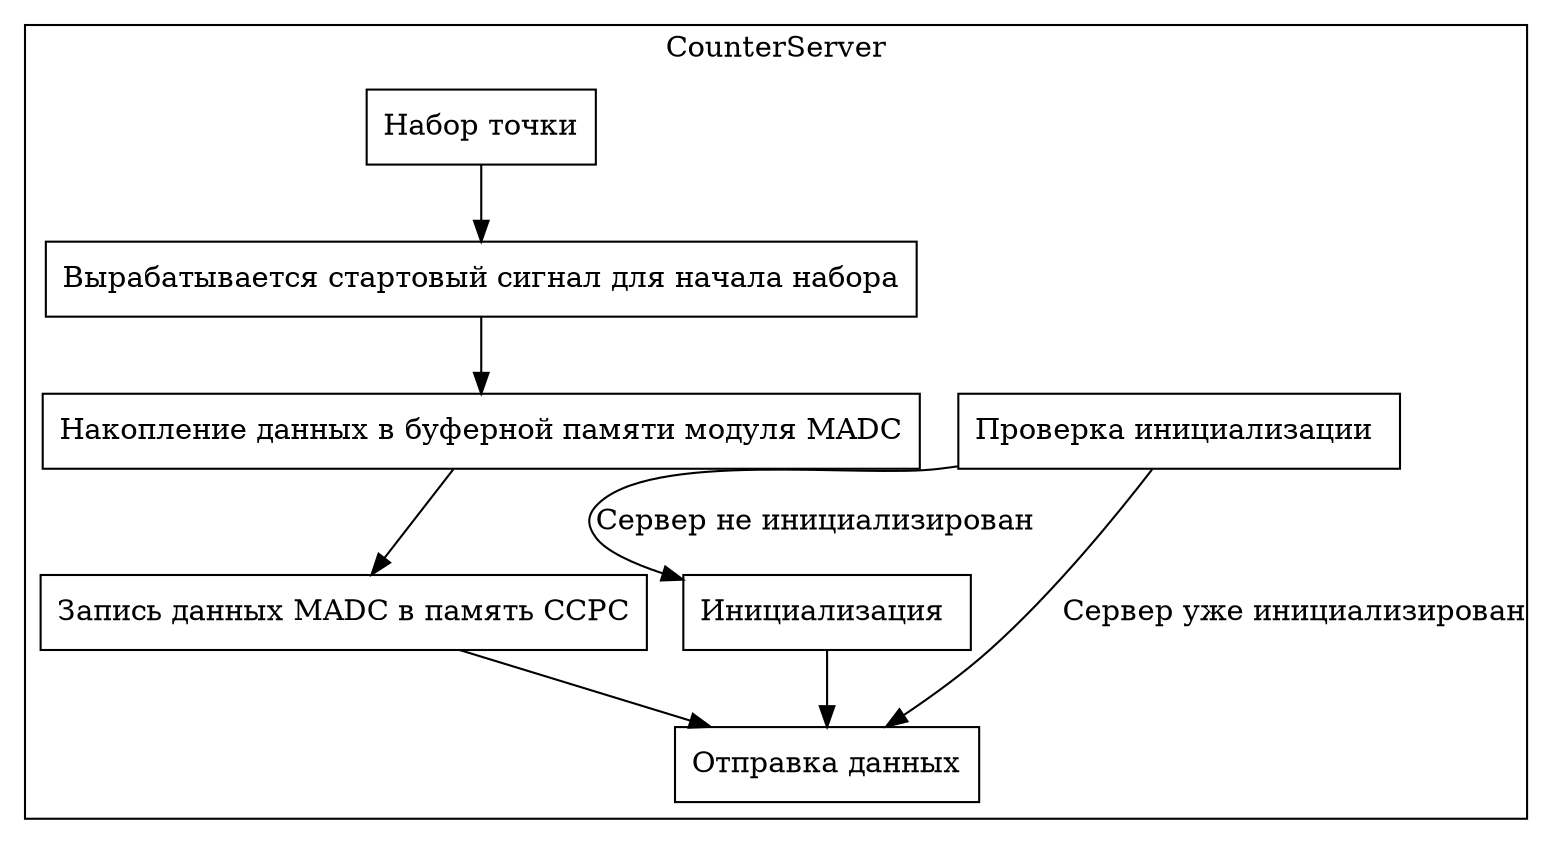 digraph Loop 
{
    node [shape=box];

    subgraph cluster_1
    {
        label="CounterServer";
        node [shape=box];
        "Проверка инициализации ";
        "Инициализация ";
        "Набор точки";
        "Вырабатывается стартовый сигнал для начала набора";
        "Накопление данных в буферной памяти модуля MADC";
        "Запись данных MADC в память CCPC";
        "Отправка данных";
    }


    "Проверка инициализации "->"Инициализация "[label="Сервер не инициализирован"];
    "Проверка инициализации "->"Отправка данных"[label="Сервер уже инициализирован"];
    "Набор точки" -> "Вырабатывается стартовый сигнал для начала набора";
    "Вырабатывается стартовый сигнал для начала набора" -> "Накопление данных в буферной памяти модуля MADC";
    "Накопление данных в буферной памяти модуля MADC" -> "Запись данных MADC в память CCPC";
    "Запись данных MADC в память CCPC" -> "Отправка данных";
    "Инициализация " -> "Отправка данных";
}
